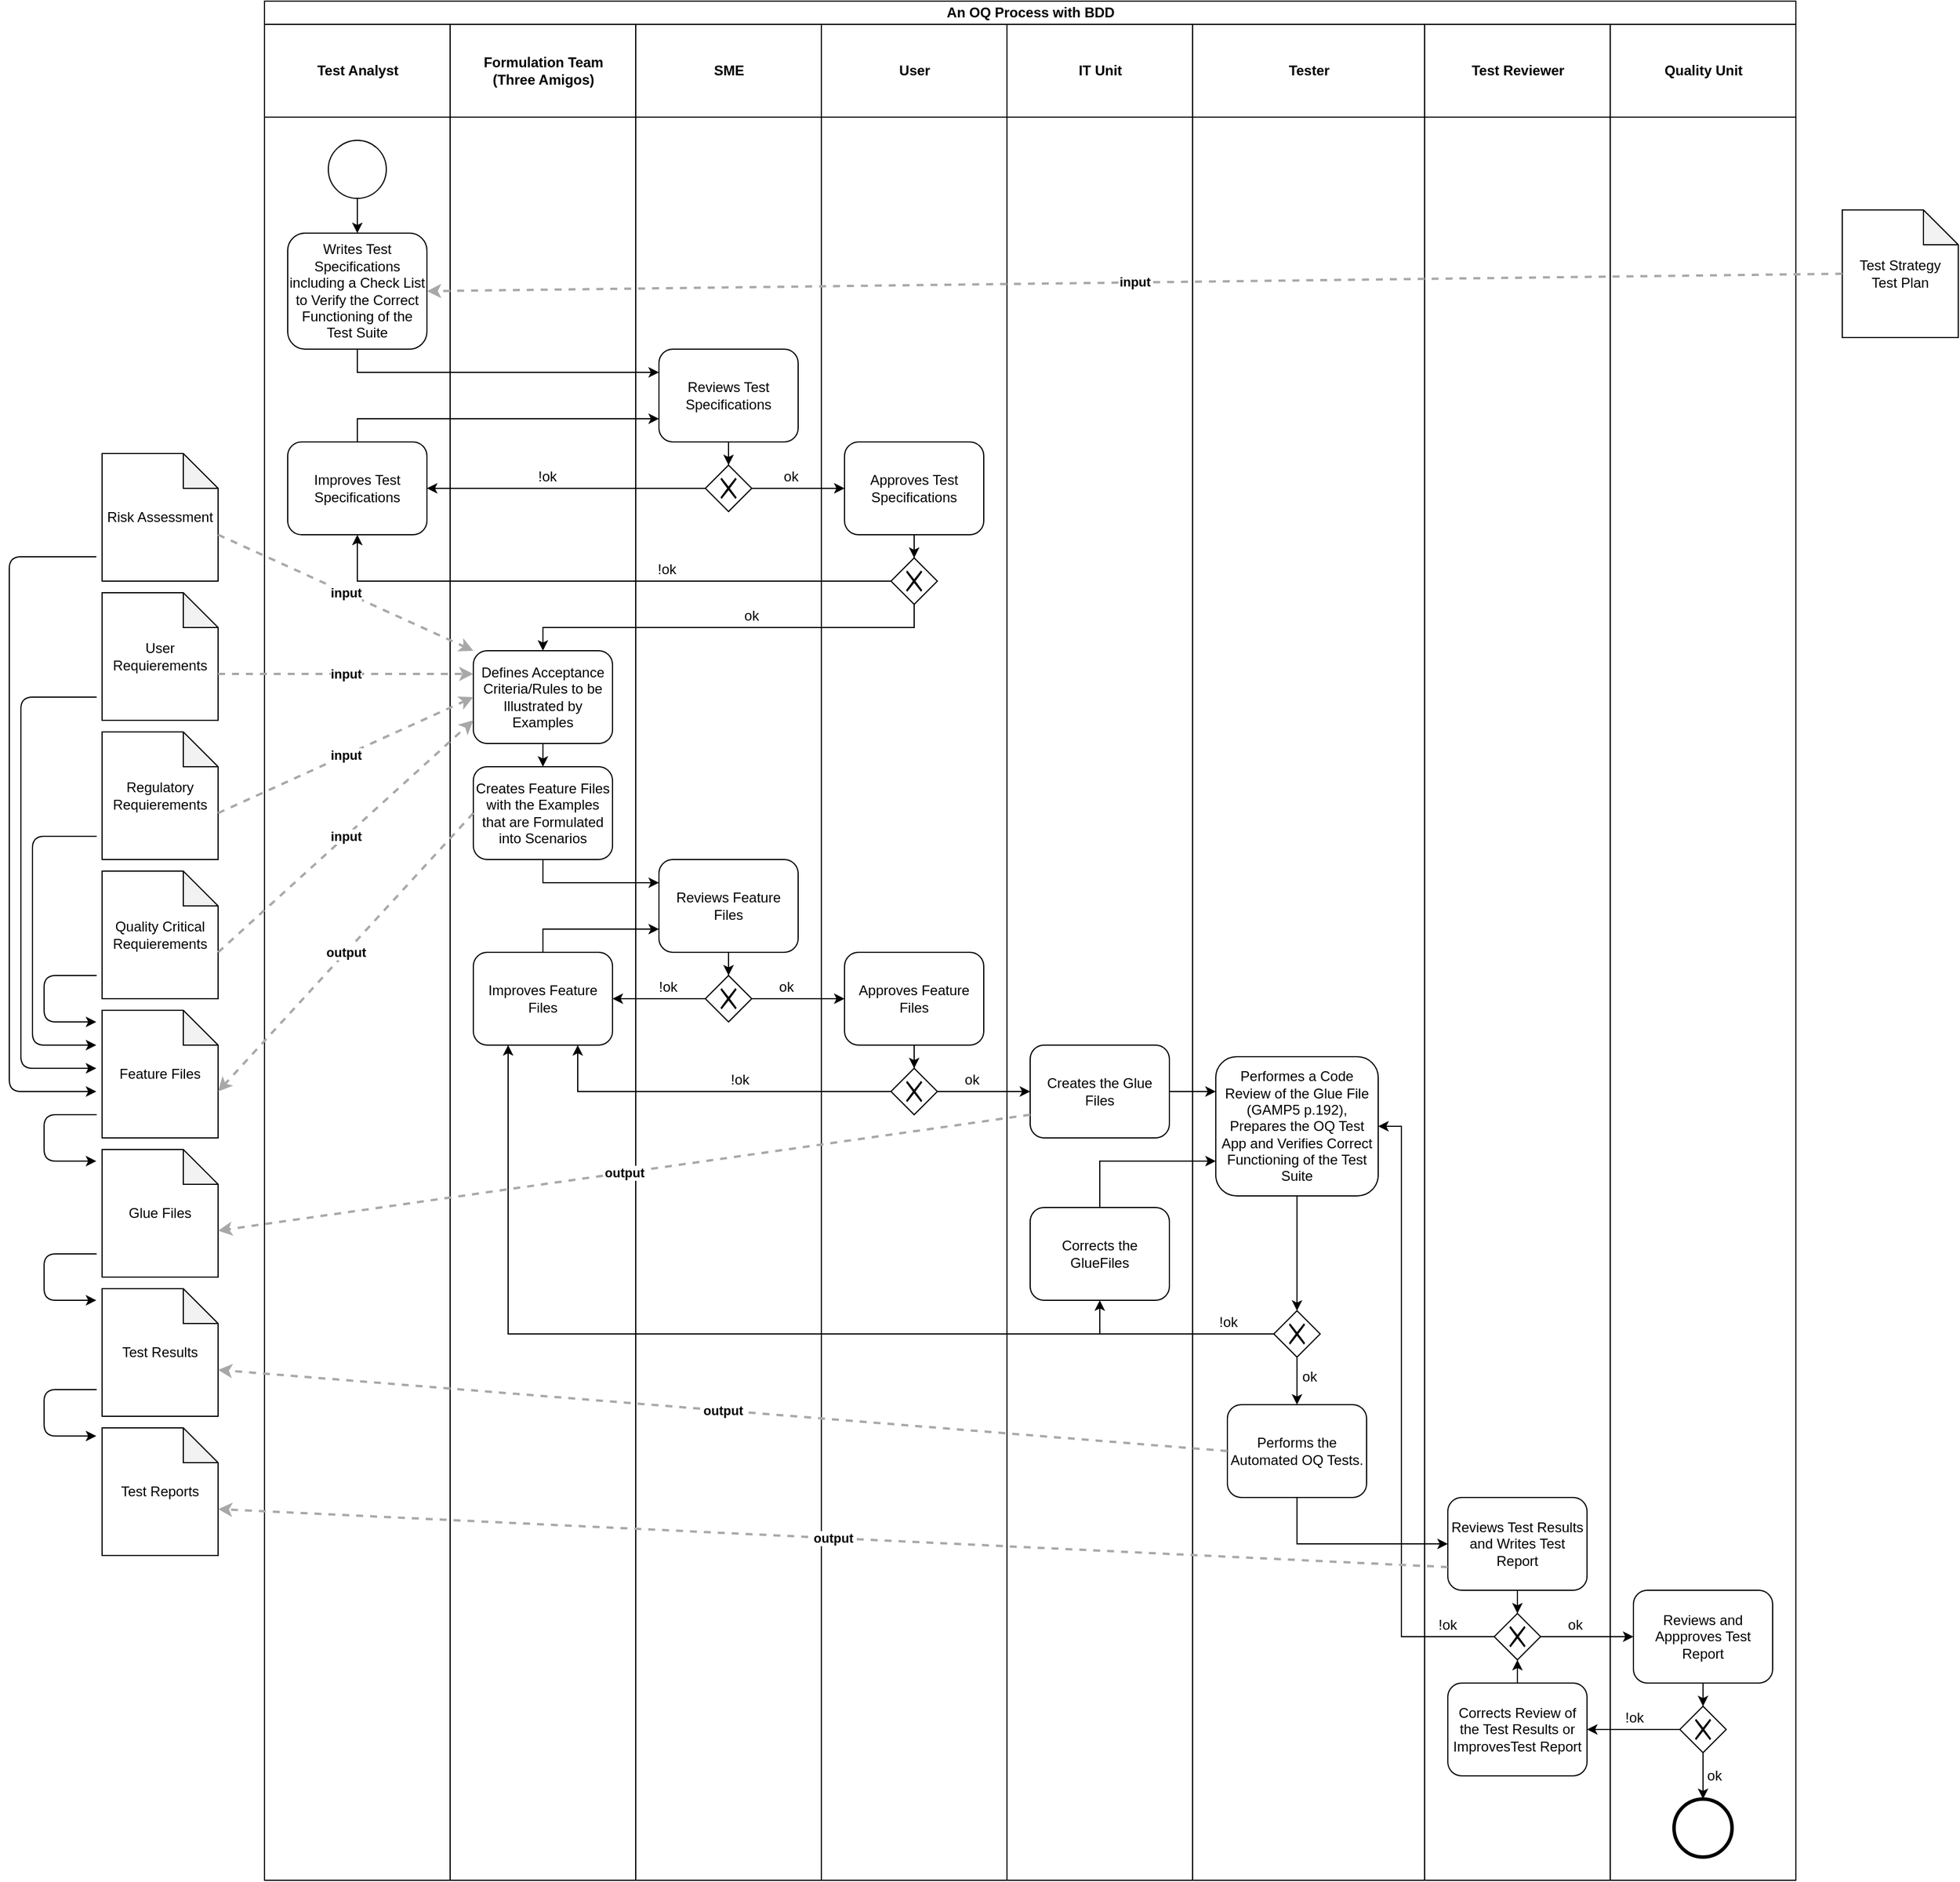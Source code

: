 <mxfile version="13.0.1" type="device"><diagram id="J2WlAYVavAl_SOjn0Gvv" name="Page-1"><mxGraphModel dx="2684" dy="1016" grid="1" gridSize="10" guides="1" tooltips="1" connect="1" arrows="1" fold="1" page="1" pageScale="1" pageWidth="827" pageHeight="1169" math="0" shadow="0"><root><mxCell id="0"/><mxCell id="1" parent="0"/><mxCell id="BC_eplf03qGUF5eGNBo_-87" value="!ok" style="text;html=1;strokeColor=none;fillColor=none;align=center;verticalAlign=middle;whiteSpace=wrap;rounded=0;" parent="1" vertex="1"><mxGeometry x="407" y="560" width="40" height="20" as="geometry"/></mxCell><mxCell id="BC_eplf03qGUF5eGNBo_-1" value="An OQ Process with BDD" style="swimlane;html=1;childLayout=stackLayout;resizeParent=1;resizeParentMax=0;startSize=20;" parent="1" vertex="1"><mxGeometry x="80" y="80" width="1320" height="1620" as="geometry"/></mxCell><mxCell id="BC_eplf03qGUF5eGNBo_-3" value="Test Analyst" style="swimlane;html=1;startSize=80;" parent="BC_eplf03qGUF5eGNBo_-1" vertex="1"><mxGeometry y="20" width="160" height="1600" as="geometry"/></mxCell><mxCell id="BC_eplf03qGUF5eGNBo_-35" style="edgeStyle=orthogonalEdgeStyle;rounded=0;orthogonalLoop=1;jettySize=auto;html=1;entryX=0.5;entryY=0;entryDx=0;entryDy=0;" parent="BC_eplf03qGUF5eGNBo_-3" source="BC_eplf03qGUF5eGNBo_-17" target="BC_eplf03qGUF5eGNBo_-18" edge="1"><mxGeometry relative="1" as="geometry"/></mxCell><mxCell id="BC_eplf03qGUF5eGNBo_-17" value="" style="shape=mxgraph.bpmn.shape;html=1;verticalLabelPosition=bottom;labelBackgroundColor=#ffffff;verticalAlign=top;align=center;perimeter=ellipsePerimeter;outlineConnect=0;outline=standard;symbol=general;" parent="BC_eplf03qGUF5eGNBo_-3" vertex="1"><mxGeometry x="55" y="100" width="50" height="50" as="geometry"/></mxCell><mxCell id="BC_eplf03qGUF5eGNBo_-18" value="Writes Test Specifications&lt;br&gt;including a Check List to Verify the Correct Functioning of the Test Suite" style="shape=ext;rounded=1;html=1;whiteSpace=wrap;" parent="BC_eplf03qGUF5eGNBo_-3" vertex="1"><mxGeometry x="20" y="180" width="120" height="100" as="geometry"/></mxCell><mxCell id="BC_eplf03qGUF5eGNBo_-43" value="Improves Test Specifications" style="shape=ext;rounded=1;html=1;whiteSpace=wrap;" parent="BC_eplf03qGUF5eGNBo_-3" vertex="1"><mxGeometry x="20" y="360" width="120" height="80" as="geometry"/></mxCell><mxCell id="BC_eplf03qGUF5eGNBo_-4" value="Formulation Team&lt;br&gt;(Three Amigos)" style="swimlane;html=1;startSize=80;" parent="BC_eplf03qGUF5eGNBo_-1" vertex="1"><mxGeometry x="160" y="20" width="160" height="1600" as="geometry"/></mxCell><mxCell id="BC_eplf03qGUF5eGNBo_-48" style="edgeStyle=orthogonalEdgeStyle;rounded=0;orthogonalLoop=1;jettySize=auto;html=1;entryX=0.5;entryY=0;entryDx=0;entryDy=0;" parent="BC_eplf03qGUF5eGNBo_-4" source="BC_eplf03qGUF5eGNBo_-16" target="BC_eplf03qGUF5eGNBo_-19" edge="1"><mxGeometry relative="1" as="geometry"/></mxCell><mxCell id="BC_eplf03qGUF5eGNBo_-54" value="Improves Feature Files" style="shape=ext;rounded=1;html=1;whiteSpace=wrap;" parent="BC_eplf03qGUF5eGNBo_-4" vertex="1"><mxGeometry x="20" y="800" width="120" height="80" as="geometry"/></mxCell><mxCell id="BC_eplf03qGUF5eGNBo_-16" value="Defines Acceptance Criteria/Rules to be Illustrated by Examples" style="shape=ext;rounded=1;html=1;whiteSpace=wrap;" parent="BC_eplf03qGUF5eGNBo_-4" vertex="1"><mxGeometry x="20" y="540" width="120" height="80" as="geometry"/></mxCell><mxCell id="BC_eplf03qGUF5eGNBo_-19" value="Creates Feature Files with the Examples that are Formulated into Scenarios" style="shape=ext;rounded=1;html=1;whiteSpace=wrap;" parent="BC_eplf03qGUF5eGNBo_-4" vertex="1"><mxGeometry x="20" y="640" width="120" height="80" as="geometry"/></mxCell><mxCell id="BC_eplf03qGUF5eGNBo_-11" value="SME" style="swimlane;html=1;startSize=80;" parent="BC_eplf03qGUF5eGNBo_-1" vertex="1"><mxGeometry x="320" y="20" width="160" height="1600" as="geometry"/></mxCell><mxCell id="BC_eplf03qGUF5eGNBo_-38" style="edgeStyle=orthogonalEdgeStyle;rounded=0;orthogonalLoop=1;jettySize=auto;html=1;" parent="BC_eplf03qGUF5eGNBo_-11" source="BC_eplf03qGUF5eGNBo_-29" target="BC_eplf03qGUF5eGNBo_-37" edge="1"><mxGeometry relative="1" as="geometry"/></mxCell><mxCell id="BC_eplf03qGUF5eGNBo_-37" value="" style="shape=mxgraph.bpmn.shape;html=1;verticalLabelPosition=bottom;labelBackgroundColor=#ffffff;verticalAlign=top;align=center;perimeter=rhombusPerimeter;background=gateway;outlineConnect=0;outline=none;symbol=exclusiveGw;" parent="BC_eplf03qGUF5eGNBo_-11" vertex="1"><mxGeometry x="60" y="380" width="40" height="40" as="geometry"/></mxCell><mxCell id="BC_eplf03qGUF5eGNBo_-29" value="Reviews Test Specifications" style="shape=ext;rounded=1;html=1;whiteSpace=wrap;" parent="BC_eplf03qGUF5eGNBo_-11" vertex="1"><mxGeometry x="20" y="280" width="120" height="80" as="geometry"/></mxCell><mxCell id="BC_eplf03qGUF5eGNBo_-56" style="edgeStyle=orthogonalEdgeStyle;rounded=0;orthogonalLoop=1;jettySize=auto;html=1;" parent="BC_eplf03qGUF5eGNBo_-11" source="BC_eplf03qGUF5eGNBo_-22" target="BC_eplf03qGUF5eGNBo_-55" edge="1"><mxGeometry relative="1" as="geometry"/></mxCell><mxCell id="BC_eplf03qGUF5eGNBo_-22" value="Reviews Feature Files" style="shape=ext;rounded=1;html=1;whiteSpace=wrap;" parent="BC_eplf03qGUF5eGNBo_-11" vertex="1"><mxGeometry x="20" y="720" width="120" height="80" as="geometry"/></mxCell><mxCell id="BC_eplf03qGUF5eGNBo_-55" value="" style="shape=mxgraph.bpmn.shape;html=1;verticalLabelPosition=bottom;labelBackgroundColor=#ffffff;verticalAlign=top;align=center;perimeter=rhombusPerimeter;background=gateway;outlineConnect=0;outline=none;symbol=exclusiveGw;" parent="BC_eplf03qGUF5eGNBo_-11" vertex="1"><mxGeometry x="60" y="820" width="40" height="40" as="geometry"/></mxCell><mxCell id="BC_eplf03qGUF5eGNBo_-104" value="!ok" style="text;html=1;strokeColor=none;fillColor=none;align=center;verticalAlign=middle;whiteSpace=wrap;rounded=0;" parent="BC_eplf03qGUF5eGNBo_-11" vertex="1"><mxGeometry x="70" y="900" width="40" height="20" as="geometry"/></mxCell><mxCell id="BC_eplf03qGUF5eGNBo_-101" value="ok" style="text;html=1;strokeColor=none;fillColor=none;align=center;verticalAlign=middle;whiteSpace=wrap;rounded=0;" parent="BC_eplf03qGUF5eGNBo_-11" vertex="1"><mxGeometry x="80" y="500" width="40" height="20" as="geometry"/></mxCell><mxCell id="BC_eplf03qGUF5eGNBo_-96" value="ok" style="text;html=1;strokeColor=none;fillColor=none;align=center;verticalAlign=middle;whiteSpace=wrap;rounded=0;" parent="BC_eplf03qGUF5eGNBo_-11" vertex="1"><mxGeometry x="110" y="820" width="40" height="20" as="geometry"/></mxCell><mxCell id="BC_eplf03qGUF5eGNBo_-20" value="User" style="swimlane;html=1;startSize=80;" parent="BC_eplf03qGUF5eGNBo_-1" vertex="1"><mxGeometry x="480" y="20" width="160" height="1600" as="geometry"/></mxCell><mxCell id="BC_eplf03qGUF5eGNBo_-41" style="edgeStyle=orthogonalEdgeStyle;rounded=0;orthogonalLoop=1;jettySize=auto;html=1;entryX=0.5;entryY=0;entryDx=0;entryDy=0;" parent="BC_eplf03qGUF5eGNBo_-20" source="BC_eplf03qGUF5eGNBo_-30" target="BC_eplf03qGUF5eGNBo_-51" edge="1"><mxGeometry relative="1" as="geometry"><mxPoint x="80" y="480" as="targetPoint"/></mxGeometry></mxCell><mxCell id="BC_eplf03qGUF5eGNBo_-61" value="" style="shape=mxgraph.bpmn.shape;html=1;verticalLabelPosition=bottom;labelBackgroundColor=#ffffff;verticalAlign=top;align=center;perimeter=rhombusPerimeter;background=gateway;outlineConnect=0;outline=none;symbol=exclusiveGw;" parent="BC_eplf03qGUF5eGNBo_-20" vertex="1"><mxGeometry x="60" y="900" width="40" height="40" as="geometry"/></mxCell><mxCell id="BC_eplf03qGUF5eGNBo_-62" style="edgeStyle=orthogonalEdgeStyle;rounded=0;orthogonalLoop=1;jettySize=auto;html=1;entryX=0.5;entryY=0;entryDx=0;entryDy=0;" parent="BC_eplf03qGUF5eGNBo_-20" source="BC_eplf03qGUF5eGNBo_-25" target="BC_eplf03qGUF5eGNBo_-61" edge="1"><mxGeometry relative="1" as="geometry"/></mxCell><mxCell id="BC_eplf03qGUF5eGNBo_-25" value="Approves Feature Files" style="shape=ext;rounded=1;html=1;whiteSpace=wrap;" parent="BC_eplf03qGUF5eGNBo_-20" vertex="1"><mxGeometry x="20" y="800" width="120" height="80" as="geometry"/></mxCell><mxCell id="BC_eplf03qGUF5eGNBo_-30" value="Approves Test Specifications" style="shape=ext;rounded=1;html=1;whiteSpace=wrap;" parent="BC_eplf03qGUF5eGNBo_-20" vertex="1"><mxGeometry x="20" y="360" width="120" height="80" as="geometry"/></mxCell><mxCell id="BC_eplf03qGUF5eGNBo_-51" value="" style="shape=mxgraph.bpmn.shape;html=1;verticalLabelPosition=bottom;labelBackgroundColor=#ffffff;verticalAlign=top;align=center;perimeter=rhombusPerimeter;background=gateway;outlineConnect=0;outline=none;symbol=exclusiveGw;" parent="BC_eplf03qGUF5eGNBo_-20" vertex="1"><mxGeometry x="60" y="460" width="40" height="40" as="geometry"/></mxCell><mxCell id="BC_eplf03qGUF5eGNBo_-86" value="ok" style="text;html=1;strokeColor=none;fillColor=none;align=center;verticalAlign=middle;whiteSpace=wrap;rounded=0;" parent="BC_eplf03qGUF5eGNBo_-20" vertex="1"><mxGeometry x="110" y="900" width="40" height="20" as="geometry"/></mxCell><mxCell id="BC_eplf03qGUF5eGNBo_-12" value="IT Unit" style="swimlane;html=1;startSize=80;" parent="BC_eplf03qGUF5eGNBo_-1" vertex="1"><mxGeometry x="640" y="20" width="160" height="1600" as="geometry"/></mxCell><mxCell id="BC_eplf03qGUF5eGNBo_-88" value="Creates the Glue Files" style="shape=ext;rounded=1;html=1;whiteSpace=wrap;" parent="BC_eplf03qGUF5eGNBo_-12" vertex="1"><mxGeometry x="20" y="880" width="120" height="80" as="geometry"/></mxCell><mxCell id="BC_eplf03qGUF5eGNBo_-91" value="Corrects the GlueFiles" style="shape=ext;rounded=1;html=1;whiteSpace=wrap;" parent="BC_eplf03qGUF5eGNBo_-12" vertex="1"><mxGeometry x="20" y="1020" width="120" height="80" as="geometry"/></mxCell><mxCell id="BC_eplf03qGUF5eGNBo_-13" value="Tester" style="swimlane;html=1;startSize=80;" parent="BC_eplf03qGUF5eGNBo_-1" vertex="1"><mxGeometry x="800" y="20" width="200" height="1600" as="geometry"/></mxCell><mxCell id="BC_eplf03qGUF5eGNBo_-73" style="edgeStyle=orthogonalEdgeStyle;rounded=0;orthogonalLoop=1;jettySize=auto;html=1;" parent="BC_eplf03qGUF5eGNBo_-13" source="BC_eplf03qGUF5eGNBo_-71" target="BC_eplf03qGUF5eGNBo_-26" edge="1"><mxGeometry relative="1" as="geometry"/></mxCell><mxCell id="BC_eplf03qGUF5eGNBo_-89" style="edgeStyle=orthogonalEdgeStyle;rounded=0;orthogonalLoop=1;jettySize=auto;html=1;entryX=0.5;entryY=0;entryDx=0;entryDy=0;" parent="BC_eplf03qGUF5eGNBo_-13" source="BC_eplf03qGUF5eGNBo_-27" target="BC_eplf03qGUF5eGNBo_-71" edge="1"><mxGeometry relative="1" as="geometry"/></mxCell><mxCell id="BC_eplf03qGUF5eGNBo_-71" value="" style="shape=mxgraph.bpmn.shape;html=1;verticalLabelPosition=bottom;labelBackgroundColor=#ffffff;verticalAlign=top;align=center;perimeter=rhombusPerimeter;background=gateway;outlineConnect=0;outline=none;symbol=exclusiveGw;" parent="BC_eplf03qGUF5eGNBo_-13" vertex="1"><mxGeometry x="70" y="1109" width="40" height="40" as="geometry"/></mxCell><mxCell id="BC_eplf03qGUF5eGNBo_-27" value="Performes a Code Review of the Glue File (GAMP5 p.192), Prepares the OQ Test App and Verifies Correct Functioning of the Test Suite" style="shape=ext;rounded=1;html=1;whiteSpace=wrap;" parent="BC_eplf03qGUF5eGNBo_-13" vertex="1"><mxGeometry x="20" y="890" width="140" height="120" as="geometry"/></mxCell><mxCell id="BC_eplf03qGUF5eGNBo_-26" value="Performs the Automated OQ Tests." style="shape=ext;rounded=1;html=1;whiteSpace=wrap;" parent="BC_eplf03qGUF5eGNBo_-13" vertex="1"><mxGeometry x="30" y="1190" width="120" height="80" as="geometry"/></mxCell><mxCell id="BC_eplf03qGUF5eGNBo_-14" value="Test Reviewer" style="swimlane;html=1;startSize=80;" parent="BC_eplf03qGUF5eGNBo_-1" vertex="1"><mxGeometry x="1000" y="20" width="160" height="1600" as="geometry"/></mxCell><mxCell id="BC_eplf03qGUF5eGNBo_-81" style="edgeStyle=orthogonalEdgeStyle;rounded=0;orthogonalLoop=1;jettySize=auto;html=1;entryX=0.5;entryY=1;entryDx=0;entryDy=0;" parent="BC_eplf03qGUF5eGNBo_-14" source="BC_eplf03qGUF5eGNBo_-32" target="BC_eplf03qGUF5eGNBo_-74" edge="1"><mxGeometry relative="1" as="geometry"/></mxCell><mxCell id="BC_eplf03qGUF5eGNBo_-75" style="edgeStyle=orthogonalEdgeStyle;rounded=0;orthogonalLoop=1;jettySize=auto;html=1;entryX=0.5;entryY=0;entryDx=0;entryDy=0;" parent="BC_eplf03qGUF5eGNBo_-14" source="BC_eplf03qGUF5eGNBo_-31" target="BC_eplf03qGUF5eGNBo_-74" edge="1"><mxGeometry relative="1" as="geometry"/></mxCell><mxCell id="BC_eplf03qGUF5eGNBo_-109" value="!ok" style="text;html=1;strokeColor=none;fillColor=none;align=center;verticalAlign=middle;whiteSpace=wrap;rounded=0;" parent="BC_eplf03qGUF5eGNBo_-14" vertex="1"><mxGeometry y="1370" width="40" height="20" as="geometry"/></mxCell><mxCell id="BC_eplf03qGUF5eGNBo_-108" value="!ok" style="text;html=1;strokeColor=none;fillColor=none;align=center;verticalAlign=middle;whiteSpace=wrap;rounded=0;" parent="BC_eplf03qGUF5eGNBo_-14" vertex="1"><mxGeometry x="50" y="1460" width="40" height="20" as="geometry"/></mxCell><mxCell id="BC_eplf03qGUF5eGNBo_-74" value="" style="shape=mxgraph.bpmn.shape;html=1;verticalLabelPosition=bottom;labelBackgroundColor=#ffffff;verticalAlign=top;align=center;perimeter=rhombusPerimeter;background=gateway;outlineConnect=0;outline=none;symbol=exclusiveGw;" parent="BC_eplf03qGUF5eGNBo_-14" vertex="1"><mxGeometry x="60" y="1370" width="40" height="40" as="geometry"/></mxCell><mxCell id="BC_eplf03qGUF5eGNBo_-32" value="Corrects Review of the Test Results or ImprovesTest Report" style="shape=ext;rounded=1;html=1;whiteSpace=wrap;" parent="BC_eplf03qGUF5eGNBo_-14" vertex="1"><mxGeometry x="20" y="1430" width="120" height="80" as="geometry"/></mxCell><mxCell id="BC_eplf03qGUF5eGNBo_-31" value="Reviews Test Results and Writes Test Report" style="shape=ext;rounded=1;html=1;whiteSpace=wrap;" parent="BC_eplf03qGUF5eGNBo_-14" vertex="1"><mxGeometry x="20" y="1270" width="120" height="80" as="geometry"/></mxCell><mxCell id="BC_eplf03qGUF5eGNBo_-99" value="ok" style="text;html=1;strokeColor=none;fillColor=none;align=center;verticalAlign=middle;whiteSpace=wrap;rounded=0;" parent="BC_eplf03qGUF5eGNBo_-14" vertex="1"><mxGeometry x="110" y="1370" width="40" height="20" as="geometry"/></mxCell><mxCell id="BC_eplf03qGUF5eGNBo_-15" value="Quality Unit" style="swimlane;html=1;startSize=80;" parent="BC_eplf03qGUF5eGNBo_-1" vertex="1"><mxGeometry x="1160" y="20" width="160" height="1600" as="geometry"/></mxCell><mxCell id="BC_eplf03qGUF5eGNBo_-83" style="edgeStyle=orthogonalEdgeStyle;rounded=0;orthogonalLoop=1;jettySize=auto;html=1;entryX=0.5;entryY=0;entryDx=0;entryDy=0;" parent="BC_eplf03qGUF5eGNBo_-15" source="BC_eplf03qGUF5eGNBo_-33" target="BC_eplf03qGUF5eGNBo_-82" edge="1"><mxGeometry relative="1" as="geometry"/></mxCell><mxCell id="BC_eplf03qGUF5eGNBo_-85" style="edgeStyle=orthogonalEdgeStyle;rounded=0;orthogonalLoop=1;jettySize=auto;html=1;entryX=0.5;entryY=0;entryDx=0;entryDy=0;" parent="BC_eplf03qGUF5eGNBo_-15" source="BC_eplf03qGUF5eGNBo_-82" target="BC_eplf03qGUF5eGNBo_-34" edge="1"><mxGeometry relative="1" as="geometry"/></mxCell><mxCell id="BC_eplf03qGUF5eGNBo_-107" value="!ok" style="text;html=1;strokeColor=none;fillColor=none;align=center;verticalAlign=middle;whiteSpace=wrap;rounded=0;" parent="BC_eplf03qGUF5eGNBo_-15" vertex="1"><mxGeometry x="1" y="1450" width="40" height="20" as="geometry"/></mxCell><mxCell id="BC_eplf03qGUF5eGNBo_-34" value="" style="shape=mxgraph.bpmn.shape;html=1;verticalLabelPosition=bottom;labelBackgroundColor=#ffffff;verticalAlign=top;align=center;perimeter=ellipsePerimeter;outlineConnect=0;outline=end;symbol=general;" parent="BC_eplf03qGUF5eGNBo_-15" vertex="1"><mxGeometry x="55" y="1530" width="50" height="50" as="geometry"/></mxCell><mxCell id="BC_eplf03qGUF5eGNBo_-82" value="" style="shape=mxgraph.bpmn.shape;html=1;verticalLabelPosition=bottom;labelBackgroundColor=#ffffff;verticalAlign=top;align=center;perimeter=rhombusPerimeter;background=gateway;outlineConnect=0;outline=none;symbol=exclusiveGw;" parent="BC_eplf03qGUF5eGNBo_-15" vertex="1"><mxGeometry x="60" y="1450" width="40" height="40" as="geometry"/></mxCell><mxCell id="BC_eplf03qGUF5eGNBo_-33" value="Reviews and Appproves Test Report" style="shape=ext;rounded=1;html=1;whiteSpace=wrap;" parent="BC_eplf03qGUF5eGNBo_-15" vertex="1"><mxGeometry x="20" y="1350" width="120" height="80" as="geometry"/></mxCell><mxCell id="BC_eplf03qGUF5eGNBo_-98" value="ok" style="text;html=1;strokeColor=none;fillColor=none;align=center;verticalAlign=middle;whiteSpace=wrap;rounded=0;" parent="BC_eplf03qGUF5eGNBo_-15" vertex="1"><mxGeometry x="70" y="1500" width="40" height="20" as="geometry"/></mxCell><mxCell id="BC_eplf03qGUF5eGNBo_-36" style="edgeStyle=orthogonalEdgeStyle;rounded=0;orthogonalLoop=1;jettySize=auto;html=1;entryX=0;entryY=0.25;entryDx=0;entryDy=0;exitX=0.5;exitY=1;exitDx=0;exitDy=0;" parent="BC_eplf03qGUF5eGNBo_-1" source="BC_eplf03qGUF5eGNBo_-18" target="BC_eplf03qGUF5eGNBo_-29" edge="1"><mxGeometry relative="1" as="geometry"/></mxCell><mxCell id="BC_eplf03qGUF5eGNBo_-39" style="edgeStyle=orthogonalEdgeStyle;rounded=0;orthogonalLoop=1;jettySize=auto;html=1;entryX=0;entryY=0.5;entryDx=0;entryDy=0;" parent="BC_eplf03qGUF5eGNBo_-1" source="BC_eplf03qGUF5eGNBo_-37" target="BC_eplf03qGUF5eGNBo_-30" edge="1"><mxGeometry relative="1" as="geometry"/></mxCell><mxCell id="BC_eplf03qGUF5eGNBo_-42" style="edgeStyle=orthogonalEdgeStyle;rounded=0;orthogonalLoop=1;jettySize=auto;html=1;exitX=0.5;exitY=1;exitDx=0;exitDy=0;" parent="BC_eplf03qGUF5eGNBo_-1" source="BC_eplf03qGUF5eGNBo_-51" target="BC_eplf03qGUF5eGNBo_-16" edge="1"><mxGeometry relative="1" as="geometry"><mxPoint x="560" y="550" as="sourcePoint"/></mxGeometry></mxCell><mxCell id="BC_eplf03qGUF5eGNBo_-44" style="edgeStyle=orthogonalEdgeStyle;rounded=0;orthogonalLoop=1;jettySize=auto;html=1;entryX=1;entryY=0.5;entryDx=0;entryDy=0;" parent="BC_eplf03qGUF5eGNBo_-1" source="BC_eplf03qGUF5eGNBo_-37" target="BC_eplf03qGUF5eGNBo_-43" edge="1"><mxGeometry relative="1" as="geometry"/></mxCell><mxCell id="BC_eplf03qGUF5eGNBo_-46" style="edgeStyle=orthogonalEdgeStyle;rounded=0;orthogonalLoop=1;jettySize=auto;html=1;entryX=0;entryY=0.75;entryDx=0;entryDy=0;exitX=0.5;exitY=0;exitDx=0;exitDy=0;" parent="BC_eplf03qGUF5eGNBo_-1" source="BC_eplf03qGUF5eGNBo_-43" target="BC_eplf03qGUF5eGNBo_-29" edge="1"><mxGeometry relative="1" as="geometry"><Array as="points"><mxPoint x="80" y="360"/></Array></mxGeometry></mxCell><mxCell id="BC_eplf03qGUF5eGNBo_-47" style="edgeStyle=orthogonalEdgeStyle;rounded=0;orthogonalLoop=1;jettySize=auto;html=1;entryX=0.5;entryY=1;entryDx=0;entryDy=0;exitX=0;exitY=0.5;exitDx=0;exitDy=0;" parent="BC_eplf03qGUF5eGNBo_-1" source="BC_eplf03qGUF5eGNBo_-51" target="BC_eplf03qGUF5eGNBo_-43" edge="1"><mxGeometry relative="1" as="geometry"><mxPoint x="535" y="525" as="sourcePoint"/></mxGeometry></mxCell><mxCell id="BC_eplf03qGUF5eGNBo_-50" style="edgeStyle=orthogonalEdgeStyle;rounded=0;orthogonalLoop=1;jettySize=auto;html=1;entryX=0;entryY=0.25;entryDx=0;entryDy=0;exitX=0.5;exitY=1;exitDx=0;exitDy=0;" parent="BC_eplf03qGUF5eGNBo_-1" source="BC_eplf03qGUF5eGNBo_-19" target="BC_eplf03qGUF5eGNBo_-22" edge="1"><mxGeometry relative="1" as="geometry"/></mxCell><mxCell id="BC_eplf03qGUF5eGNBo_-57" style="edgeStyle=orthogonalEdgeStyle;rounded=0;orthogonalLoop=1;jettySize=auto;html=1;entryX=0;entryY=0.5;entryDx=0;entryDy=0;" parent="BC_eplf03qGUF5eGNBo_-1" source="BC_eplf03qGUF5eGNBo_-55" target="BC_eplf03qGUF5eGNBo_-25" edge="1"><mxGeometry relative="1" as="geometry"/></mxCell><mxCell id="BC_eplf03qGUF5eGNBo_-58" style="edgeStyle=orthogonalEdgeStyle;rounded=0;orthogonalLoop=1;jettySize=auto;html=1;entryX=1;entryY=0.5;entryDx=0;entryDy=0;" parent="BC_eplf03qGUF5eGNBo_-1" source="BC_eplf03qGUF5eGNBo_-55" target="BC_eplf03qGUF5eGNBo_-54" edge="1"><mxGeometry relative="1" as="geometry"/></mxCell><mxCell id="BC_eplf03qGUF5eGNBo_-60" style="edgeStyle=orthogonalEdgeStyle;rounded=0;orthogonalLoop=1;jettySize=auto;html=1;entryX=0;entryY=0.75;entryDx=0;entryDy=0;" parent="BC_eplf03qGUF5eGNBo_-1" source="BC_eplf03qGUF5eGNBo_-54" target="BC_eplf03qGUF5eGNBo_-22" edge="1"><mxGeometry relative="1" as="geometry"><Array as="points"><mxPoint x="240" y="800"/></Array></mxGeometry></mxCell><mxCell id="BC_eplf03qGUF5eGNBo_-63" style="edgeStyle=orthogonalEdgeStyle;rounded=0;orthogonalLoop=1;jettySize=auto;html=1;entryX=0.75;entryY=1;entryDx=0;entryDy=0;" parent="BC_eplf03qGUF5eGNBo_-1" source="BC_eplf03qGUF5eGNBo_-61" target="BC_eplf03qGUF5eGNBo_-54" edge="1"><mxGeometry relative="1" as="geometry"/></mxCell><mxCell id="BC_eplf03qGUF5eGNBo_-64" style="edgeStyle=orthogonalEdgeStyle;rounded=0;orthogonalLoop=1;jettySize=auto;html=1;entryX=0;entryY=0.5;entryDx=0;entryDy=0;" parent="BC_eplf03qGUF5eGNBo_-1" source="BC_eplf03qGUF5eGNBo_-61" target="BC_eplf03qGUF5eGNBo_-88" edge="1"><mxGeometry relative="1" as="geometry"><mxPoint x="620" y="950" as="targetPoint"/></mxGeometry></mxCell><mxCell id="BC_eplf03qGUF5eGNBo_-70" style="edgeStyle=orthogonalEdgeStyle;rounded=0;orthogonalLoop=1;jettySize=auto;html=1;entryX=0;entryY=0.5;entryDx=0;entryDy=0;exitX=0.5;exitY=1;exitDx=0;exitDy=0;" parent="BC_eplf03qGUF5eGNBo_-1" source="BC_eplf03qGUF5eGNBo_-26" target="BC_eplf03qGUF5eGNBo_-31" edge="1"><mxGeometry relative="1" as="geometry"/></mxCell><mxCell id="BC_eplf03qGUF5eGNBo_-77" style="edgeStyle=orthogonalEdgeStyle;rounded=0;orthogonalLoop=1;jettySize=auto;html=1;entryX=0;entryY=0.5;entryDx=0;entryDy=0;" parent="BC_eplf03qGUF5eGNBo_-1" source="BC_eplf03qGUF5eGNBo_-74" target="BC_eplf03qGUF5eGNBo_-33" edge="1"><mxGeometry relative="1" as="geometry"/></mxCell><mxCell id="BC_eplf03qGUF5eGNBo_-78" style="edgeStyle=orthogonalEdgeStyle;rounded=0;orthogonalLoop=1;jettySize=auto;html=1;entryX=1;entryY=0.5;entryDx=0;entryDy=0;exitX=0;exitY=0.5;exitDx=0;exitDy=0;" parent="BC_eplf03qGUF5eGNBo_-1" source="BC_eplf03qGUF5eGNBo_-74" target="BC_eplf03qGUF5eGNBo_-27" edge="1"><mxGeometry relative="1" as="geometry"><Array as="points"><mxPoint x="980" y="1410"/><mxPoint x="980" y="970"/></Array></mxGeometry></mxCell><mxCell id="BC_eplf03qGUF5eGNBo_-84" style="edgeStyle=orthogonalEdgeStyle;rounded=0;orthogonalLoop=1;jettySize=auto;html=1;entryX=1;entryY=0.5;entryDx=0;entryDy=0;" parent="BC_eplf03qGUF5eGNBo_-1" source="BC_eplf03qGUF5eGNBo_-82" target="BC_eplf03qGUF5eGNBo_-32" edge="1"><mxGeometry relative="1" as="geometry"/></mxCell><mxCell id="BC_eplf03qGUF5eGNBo_-90" style="edgeStyle=orthogonalEdgeStyle;rounded=0;orthogonalLoop=1;jettySize=auto;html=1;entryX=0;entryY=0.25;entryDx=0;entryDy=0;" parent="BC_eplf03qGUF5eGNBo_-1" source="BC_eplf03qGUF5eGNBo_-88" target="BC_eplf03qGUF5eGNBo_-27" edge="1"><mxGeometry relative="1" as="geometry"/></mxCell><mxCell id="BC_eplf03qGUF5eGNBo_-92" style="edgeStyle=orthogonalEdgeStyle;rounded=0;orthogonalLoop=1;jettySize=auto;html=1;entryX=0.5;entryY=1;entryDx=0;entryDy=0;" parent="BC_eplf03qGUF5eGNBo_-1" source="BC_eplf03qGUF5eGNBo_-71" target="BC_eplf03qGUF5eGNBo_-91" edge="1"><mxGeometry relative="1" as="geometry"/></mxCell><mxCell id="BC_eplf03qGUF5eGNBo_-93" style="edgeStyle=orthogonalEdgeStyle;rounded=0;orthogonalLoop=1;jettySize=auto;html=1;entryX=0;entryY=0.75;entryDx=0;entryDy=0;" parent="BC_eplf03qGUF5eGNBo_-1" source="BC_eplf03qGUF5eGNBo_-91" target="BC_eplf03qGUF5eGNBo_-27" edge="1"><mxGeometry relative="1" as="geometry"><Array as="points"><mxPoint x="720" y="1000"/></Array></mxGeometry></mxCell><mxCell id="BC_eplf03qGUF5eGNBo_-94" style="edgeStyle=orthogonalEdgeStyle;rounded=0;orthogonalLoop=1;jettySize=auto;html=1;entryX=0.25;entryY=1;entryDx=0;entryDy=0;" parent="BC_eplf03qGUF5eGNBo_-1" source="BC_eplf03qGUF5eGNBo_-71" target="BC_eplf03qGUF5eGNBo_-54" edge="1"><mxGeometry relative="1" as="geometry"/></mxCell><mxCell id="BC_eplf03qGUF5eGNBo_-97" value="ok" style="text;html=1;strokeColor=none;fillColor=none;align=center;verticalAlign=middle;whiteSpace=wrap;rounded=0;" parent="1" vertex="1"><mxGeometry x="514" y="480" width="40" height="20" as="geometry"/></mxCell><mxCell id="BC_eplf03qGUF5eGNBo_-100" value="ok" style="text;html=1;strokeColor=none;fillColor=none;align=center;verticalAlign=middle;whiteSpace=wrap;rounded=0;" parent="1" vertex="1"><mxGeometry x="961" y="1256" width="40" height="20" as="geometry"/></mxCell><mxCell id="BC_eplf03qGUF5eGNBo_-102" value="!ok" style="text;html=1;strokeColor=none;fillColor=none;align=center;verticalAlign=middle;whiteSpace=wrap;rounded=0;" parent="1" vertex="1"><mxGeometry x="304" y="480" width="40" height="20" as="geometry"/></mxCell><mxCell id="BC_eplf03qGUF5eGNBo_-103" value="!ok" style="text;html=1;strokeColor=none;fillColor=none;align=center;verticalAlign=middle;whiteSpace=wrap;rounded=0;" parent="1" vertex="1"><mxGeometry x="891" y="1209" width="40" height="20" as="geometry"/></mxCell><mxCell id="BC_eplf03qGUF5eGNBo_-105" value="!ok" style="text;html=1;strokeColor=none;fillColor=none;align=center;verticalAlign=middle;whiteSpace=wrap;rounded=0;" parent="1" vertex="1"><mxGeometry x="408" y="920" width="40" height="20" as="geometry"/></mxCell><mxCell id="BC_eplf03qGUF5eGNBo_-111" value="User Requierements" style="shape=note;whiteSpace=wrap;html=1;backgroundOutline=1;darkOpacity=0.05;" parent="1" vertex="1"><mxGeometry x="-60" y="590" width="100" height="110" as="geometry"/></mxCell><mxCell id="BC_eplf03qGUF5eGNBo_-112" value="Regulatory Requierements" style="shape=note;whiteSpace=wrap;html=1;backgroundOutline=1;darkOpacity=0.05;" parent="1" vertex="1"><mxGeometry x="-60" y="710" width="100" height="110" as="geometry"/></mxCell><mxCell id="BC_eplf03qGUF5eGNBo_-113" value="Quality Critical Requierements" style="shape=note;whiteSpace=wrap;html=1;backgroundOutline=1;darkOpacity=0.05;" parent="1" vertex="1"><mxGeometry x="-60" y="830" width="100" height="110" as="geometry"/></mxCell><mxCell id="BC_eplf03qGUF5eGNBo_-114" value="Feature Files" style="shape=note;whiteSpace=wrap;html=1;backgroundOutline=1;darkOpacity=0.05;" parent="1" vertex="1"><mxGeometry x="-60" y="950" width="100" height="110" as="geometry"/></mxCell><mxCell id="BC_eplf03qGUF5eGNBo_-115" value="" style="edgeStyle=elbowEdgeStyle;elbow=horizontal;endArrow=classic;html=1;exitX=-0.047;exitY=0.818;exitDx=0;exitDy=0;exitPerimeter=0;" parent="1" source="BC_eplf03qGUF5eGNBo_-113" edge="1"><mxGeometry width="50" height="50" relative="1" as="geometry"><mxPoint x="-80.7" y="870" as="sourcePoint"/><mxPoint x="-65" y="960" as="targetPoint"/><Array as="points"><mxPoint x="-110" y="960"/><mxPoint x="-110" y="950"/></Array></mxGeometry></mxCell><mxCell id="BC_eplf03qGUF5eGNBo_-116" value="" style="edgeStyle=elbowEdgeStyle;elbow=horizontal;endArrow=classic;html=1;exitX=-0.047;exitY=0.818;exitDx=0;exitDy=0;exitPerimeter=0;" parent="1" edge="1"><mxGeometry width="50" height="50" relative="1" as="geometry"><mxPoint x="-64.7" y="800" as="sourcePoint"/><mxPoint x="-65" y="980" as="targetPoint"/><Array as="points"><mxPoint x="-120" y="900"/></Array></mxGeometry></mxCell><mxCell id="BC_eplf03qGUF5eGNBo_-117" value="" style="edgeStyle=elbowEdgeStyle;elbow=horizontal;endArrow=classic;html=1;exitX=-0.047;exitY=0.818;exitDx=0;exitDy=0;exitPerimeter=0;" parent="1" edge="1"><mxGeometry width="50" height="50" relative="1" as="geometry"><mxPoint x="-64.7" y="680" as="sourcePoint"/><mxPoint x="-65" y="1000" as="targetPoint"/><Array as="points"><mxPoint x="-130" y="860"/></Array></mxGeometry></mxCell><mxCell id="BC_eplf03qGUF5eGNBo_-118" value="&lt;div style=&quot;text-align: left&quot;&gt;&lt;div style=&quot;text-align: center&quot;&gt;&lt;b&gt;input&lt;/b&gt;&lt;/div&gt;&lt;/div&gt;" style="edgeStyle=none;rounded=0;html=1;entryX=0;entryY=0.25;jettySize=auto;orthogonalLoop=1;strokeColor=#A8A8A8;strokeWidth=2;fontColor=#000000;jumpStyle=none;dashed=1;entryDx=0;entryDy=0;exitX=0;exitY=0;exitDx=100;exitDy=70;exitPerimeter=0;" parent="1" source="BC_eplf03qGUF5eGNBo_-111" target="BC_eplf03qGUF5eGNBo_-16" edge="1"><mxGeometry width="200" relative="1" as="geometry"><mxPoint x="60" y="585" as="sourcePoint"/><mxPoint x="150" y="740" as="targetPoint"/></mxGeometry></mxCell><mxCell id="BC_eplf03qGUF5eGNBo_-119" value="&lt;div style=&quot;text-align: left&quot;&gt;&lt;div style=&quot;text-align: center&quot;&gt;&lt;b&gt;input&lt;/b&gt;&lt;/div&gt;&lt;/div&gt;" style="edgeStyle=none;rounded=0;html=1;entryX=0;entryY=0.5;jettySize=auto;orthogonalLoop=1;strokeColor=#A8A8A8;strokeWidth=2;fontColor=#000000;jumpStyle=none;dashed=1;entryDx=0;entryDy=0;exitX=0;exitY=0;exitDx=100;exitDy=70;exitPerimeter=0;" parent="1" source="BC_eplf03qGUF5eGNBo_-112" target="BC_eplf03qGUF5eGNBo_-16" edge="1"><mxGeometry width="200" relative="1" as="geometry"><mxPoint x="70" y="660" as="sourcePoint"/><mxPoint x="290" y="740" as="targetPoint"/></mxGeometry></mxCell><mxCell id="BC_eplf03qGUF5eGNBo_-120" value="&lt;div style=&quot;text-align: left&quot;&gt;&lt;div style=&quot;text-align: center&quot;&gt;&lt;b&gt;input&lt;/b&gt;&lt;/div&gt;&lt;/div&gt;" style="edgeStyle=none;rounded=0;html=1;entryX=0;entryY=0.75;jettySize=auto;orthogonalLoop=1;strokeColor=#A8A8A8;strokeWidth=2;fontColor=#000000;jumpStyle=none;dashed=1;entryDx=0;entryDy=0;exitX=0;exitY=0;exitDx=100;exitDy=70;exitPerimeter=0;" parent="1" source="BC_eplf03qGUF5eGNBo_-113" target="BC_eplf03qGUF5eGNBo_-16" edge="1"><mxGeometry width="200" relative="1" as="geometry"><mxPoint x="60" y="600" as="sourcePoint"/><mxPoint x="280" y="680" as="targetPoint"/></mxGeometry></mxCell><mxCell id="BC_eplf03qGUF5eGNBo_-121" value="&lt;div style=&quot;text-align: left&quot;&gt;&lt;div style=&quot;text-align: center&quot;&gt;&lt;b&gt;output&lt;/b&gt;&lt;/div&gt;&lt;/div&gt;" style="edgeStyle=none;rounded=0;html=1;entryX=0;entryY=0;jettySize=auto;orthogonalLoop=1;strokeColor=#A8A8A8;strokeWidth=2;fontColor=#000000;jumpStyle=none;dashed=1;entryDx=100;entryDy=70;entryPerimeter=0;exitX=0;exitY=0.5;exitDx=0;exitDy=0;" parent="1" source="BC_eplf03qGUF5eGNBo_-19" target="BC_eplf03qGUF5eGNBo_-114" edge="1"><mxGeometry width="200" relative="1" as="geometry"><mxPoint x="480.04" y="360" as="sourcePoint"/><mxPoint x="240.7" y="566.63" as="targetPoint"/></mxGeometry></mxCell><mxCell id="BC_eplf03qGUF5eGNBo_-122" value="Risk Assessment" style="shape=note;whiteSpace=wrap;html=1;backgroundOutline=1;darkOpacity=0.05;" parent="1" vertex="1"><mxGeometry x="-60" y="470" width="100" height="110" as="geometry"/></mxCell><mxCell id="BC_eplf03qGUF5eGNBo_-123" value="&lt;div style=&quot;text-align: left&quot;&gt;&lt;div style=&quot;text-align: center&quot;&gt;&lt;b&gt;input&lt;/b&gt;&lt;/div&gt;&lt;/div&gt;" style="edgeStyle=none;rounded=0;html=1;entryX=0;entryY=0;jettySize=auto;orthogonalLoop=1;strokeColor=#A8A8A8;strokeWidth=2;fontColor=#000000;jumpStyle=none;dashed=1;entryDx=0;entryDy=0;exitX=0;exitY=0;exitDx=100;exitDy=70;exitPerimeter=0;" parent="1" source="BC_eplf03qGUF5eGNBo_-122" target="BC_eplf03qGUF5eGNBo_-16" edge="1"><mxGeometry width="200" relative="1" as="geometry"><mxPoint x="50" y="671" as="sourcePoint"/><mxPoint x="270" y="670" as="targetPoint"/></mxGeometry></mxCell><mxCell id="BC_eplf03qGUF5eGNBo_-125" value="" style="edgeStyle=elbowEdgeStyle;elbow=horizontal;endArrow=classic;html=1;" parent="1" edge="1"><mxGeometry width="50" height="50" relative="1" as="geometry"><mxPoint x="-65" y="559" as="sourcePoint"/><mxPoint x="-65" y="1020" as="targetPoint"/><Array as="points"><mxPoint x="-140" y="789"/></Array></mxGeometry></mxCell><mxCell id="BC_eplf03qGUF5eGNBo_-126" value="Glue Files" style="shape=note;whiteSpace=wrap;html=1;backgroundOutline=1;darkOpacity=0.05;" parent="1" vertex="1"><mxGeometry x="-60" y="1070" width="100" height="110" as="geometry"/></mxCell><mxCell id="BC_eplf03qGUF5eGNBo_-127" value="Test Results" style="shape=note;whiteSpace=wrap;html=1;backgroundOutline=1;darkOpacity=0.05;" parent="1" vertex="1"><mxGeometry x="-60" y="1190" width="100" height="110" as="geometry"/></mxCell><mxCell id="BC_eplf03qGUF5eGNBo_-128" value="Test Reports" style="shape=note;whiteSpace=wrap;html=1;backgroundOutline=1;darkOpacity=0.05;" parent="1" vertex="1"><mxGeometry x="-60" y="1310" width="100" height="110" as="geometry"/></mxCell><mxCell id="BC_eplf03qGUF5eGNBo_-129" value="" style="edgeStyle=elbowEdgeStyle;elbow=horizontal;endArrow=classic;html=1;exitX=-0.047;exitY=0.818;exitDx=0;exitDy=0;exitPerimeter=0;" parent="1" edge="1"><mxGeometry width="50" height="50" relative="1" as="geometry"><mxPoint x="-64.7" y="1040" as="sourcePoint"/><mxPoint x="-65" y="1080.02" as="targetPoint"/><Array as="points"><mxPoint x="-110" y="1080.02"/><mxPoint x="-110" y="1070.02"/></Array></mxGeometry></mxCell><mxCell id="BC_eplf03qGUF5eGNBo_-130" value="" style="edgeStyle=elbowEdgeStyle;elbow=horizontal;endArrow=classic;html=1;exitX=-0.047;exitY=0.818;exitDx=0;exitDy=0;exitPerimeter=0;" parent="1" edge="1"><mxGeometry width="50" height="50" relative="1" as="geometry"><mxPoint x="-64.7" y="1160" as="sourcePoint"/><mxPoint x="-65" y="1200.02" as="targetPoint"/><Array as="points"><mxPoint x="-110" y="1200.02"/><mxPoint x="-110" y="1190.02"/></Array></mxGeometry></mxCell><mxCell id="BC_eplf03qGUF5eGNBo_-131" value="" style="edgeStyle=elbowEdgeStyle;elbow=horizontal;endArrow=classic;html=1;exitX=-0.047;exitY=0.818;exitDx=0;exitDy=0;exitPerimeter=0;" parent="1" edge="1"><mxGeometry width="50" height="50" relative="1" as="geometry"><mxPoint x="-64.7" y="1276.98" as="sourcePoint"/><mxPoint x="-65" y="1317" as="targetPoint"/><Array as="points"><mxPoint x="-110" y="1317"/><mxPoint x="-110" y="1307"/></Array></mxGeometry></mxCell><mxCell id="BC_eplf03qGUF5eGNBo_-132" value="&lt;div style=&quot;text-align: left&quot;&gt;&lt;div style=&quot;text-align: center&quot;&gt;&lt;b&gt;output&lt;/b&gt;&lt;/div&gt;&lt;/div&gt;" style="edgeStyle=none;rounded=0;html=1;entryX=0;entryY=0;jettySize=auto;orthogonalLoop=1;strokeColor=#A8A8A8;strokeWidth=2;fontColor=#000000;jumpStyle=none;dashed=1;entryDx=100;entryDy=70;entryPerimeter=0;exitX=0;exitY=0.75;exitDx=0;exitDy=0;" parent="1" source="BC_eplf03qGUF5eGNBo_-88" target="BC_eplf03qGUF5eGNBo_-126" edge="1"><mxGeometry width="200" relative="1" as="geometry"><mxPoint x="280" y="910" as="sourcePoint"/><mxPoint x="60" y="1150" as="targetPoint"/></mxGeometry></mxCell><mxCell id="BC_eplf03qGUF5eGNBo_-133" value="&lt;div style=&quot;text-align: left&quot;&gt;&lt;div style=&quot;text-align: center&quot;&gt;&lt;b&gt;output&lt;/b&gt;&lt;/div&gt;&lt;/div&gt;" style="edgeStyle=none;rounded=0;html=1;entryX=0;entryY=0;jettySize=auto;orthogonalLoop=1;strokeColor=#A8A8A8;strokeWidth=2;fontColor=#000000;jumpStyle=none;dashed=1;entryDx=100;entryDy=70;entryPerimeter=0;exitX=0;exitY=0.5;exitDx=0;exitDy=0;" parent="1" source="BC_eplf03qGUF5eGNBo_-26" target="BC_eplf03qGUF5eGNBo_-127" edge="1"><mxGeometry width="200" relative="1" as="geometry"><mxPoint x="280" y="800" as="sourcePoint"/><mxPoint x="60" y="1040" as="targetPoint"/></mxGeometry></mxCell><mxCell id="BC_eplf03qGUF5eGNBo_-134" value="&lt;div style=&quot;text-align: left&quot;&gt;&lt;div style=&quot;text-align: center&quot;&gt;&lt;b&gt;output&lt;/b&gt;&lt;/div&gt;&lt;/div&gt;" style="edgeStyle=none;rounded=0;html=1;entryX=0;entryY=0;jettySize=auto;orthogonalLoop=1;strokeColor=#A8A8A8;strokeWidth=2;fontColor=#000000;jumpStyle=none;dashed=1;entryDx=100;entryDy=70;entryPerimeter=0;exitX=0;exitY=0.75;exitDx=0;exitDy=0;" parent="1" source="BC_eplf03qGUF5eGNBo_-31" target="BC_eplf03qGUF5eGNBo_-128" edge="1"><mxGeometry width="200" relative="1" as="geometry"><mxPoint x="910" y="1560" as="sourcePoint"/><mxPoint x="70" y="1050" as="targetPoint"/></mxGeometry></mxCell><mxCell id="BC_eplf03qGUF5eGNBo_-135" value="Test Strategy&lt;br&gt;Test Plan" style="shape=note;whiteSpace=wrap;html=1;backgroundOutline=1;darkOpacity=0.05;" parent="1" vertex="1"><mxGeometry x="1440" y="260" width="100" height="110" as="geometry"/></mxCell><mxCell id="BC_eplf03qGUF5eGNBo_-136" value="&lt;div style=&quot;text-align: left&quot;&gt;&lt;div style=&quot;text-align: center&quot;&gt;&lt;b&gt;input&lt;/b&gt;&lt;/div&gt;&lt;/div&gt;" style="edgeStyle=none;rounded=0;html=1;entryX=1;entryY=0.5;jettySize=auto;orthogonalLoop=1;strokeColor=#A8A8A8;strokeWidth=2;fontColor=#000000;jumpStyle=none;dashed=1;entryDx=0;entryDy=0;exitX=0;exitY=0.5;exitDx=0;exitDy=0;exitPerimeter=0;" parent="1" source="BC_eplf03qGUF5eGNBo_-135" target="BC_eplf03qGUF5eGNBo_-18" edge="1"><mxGeometry width="200" relative="1" as="geometry"><mxPoint x="50" y="910" as="sourcePoint"/><mxPoint x="270" y="710" as="targetPoint"/></mxGeometry></mxCell></root></mxGraphModel></diagram></mxfile>